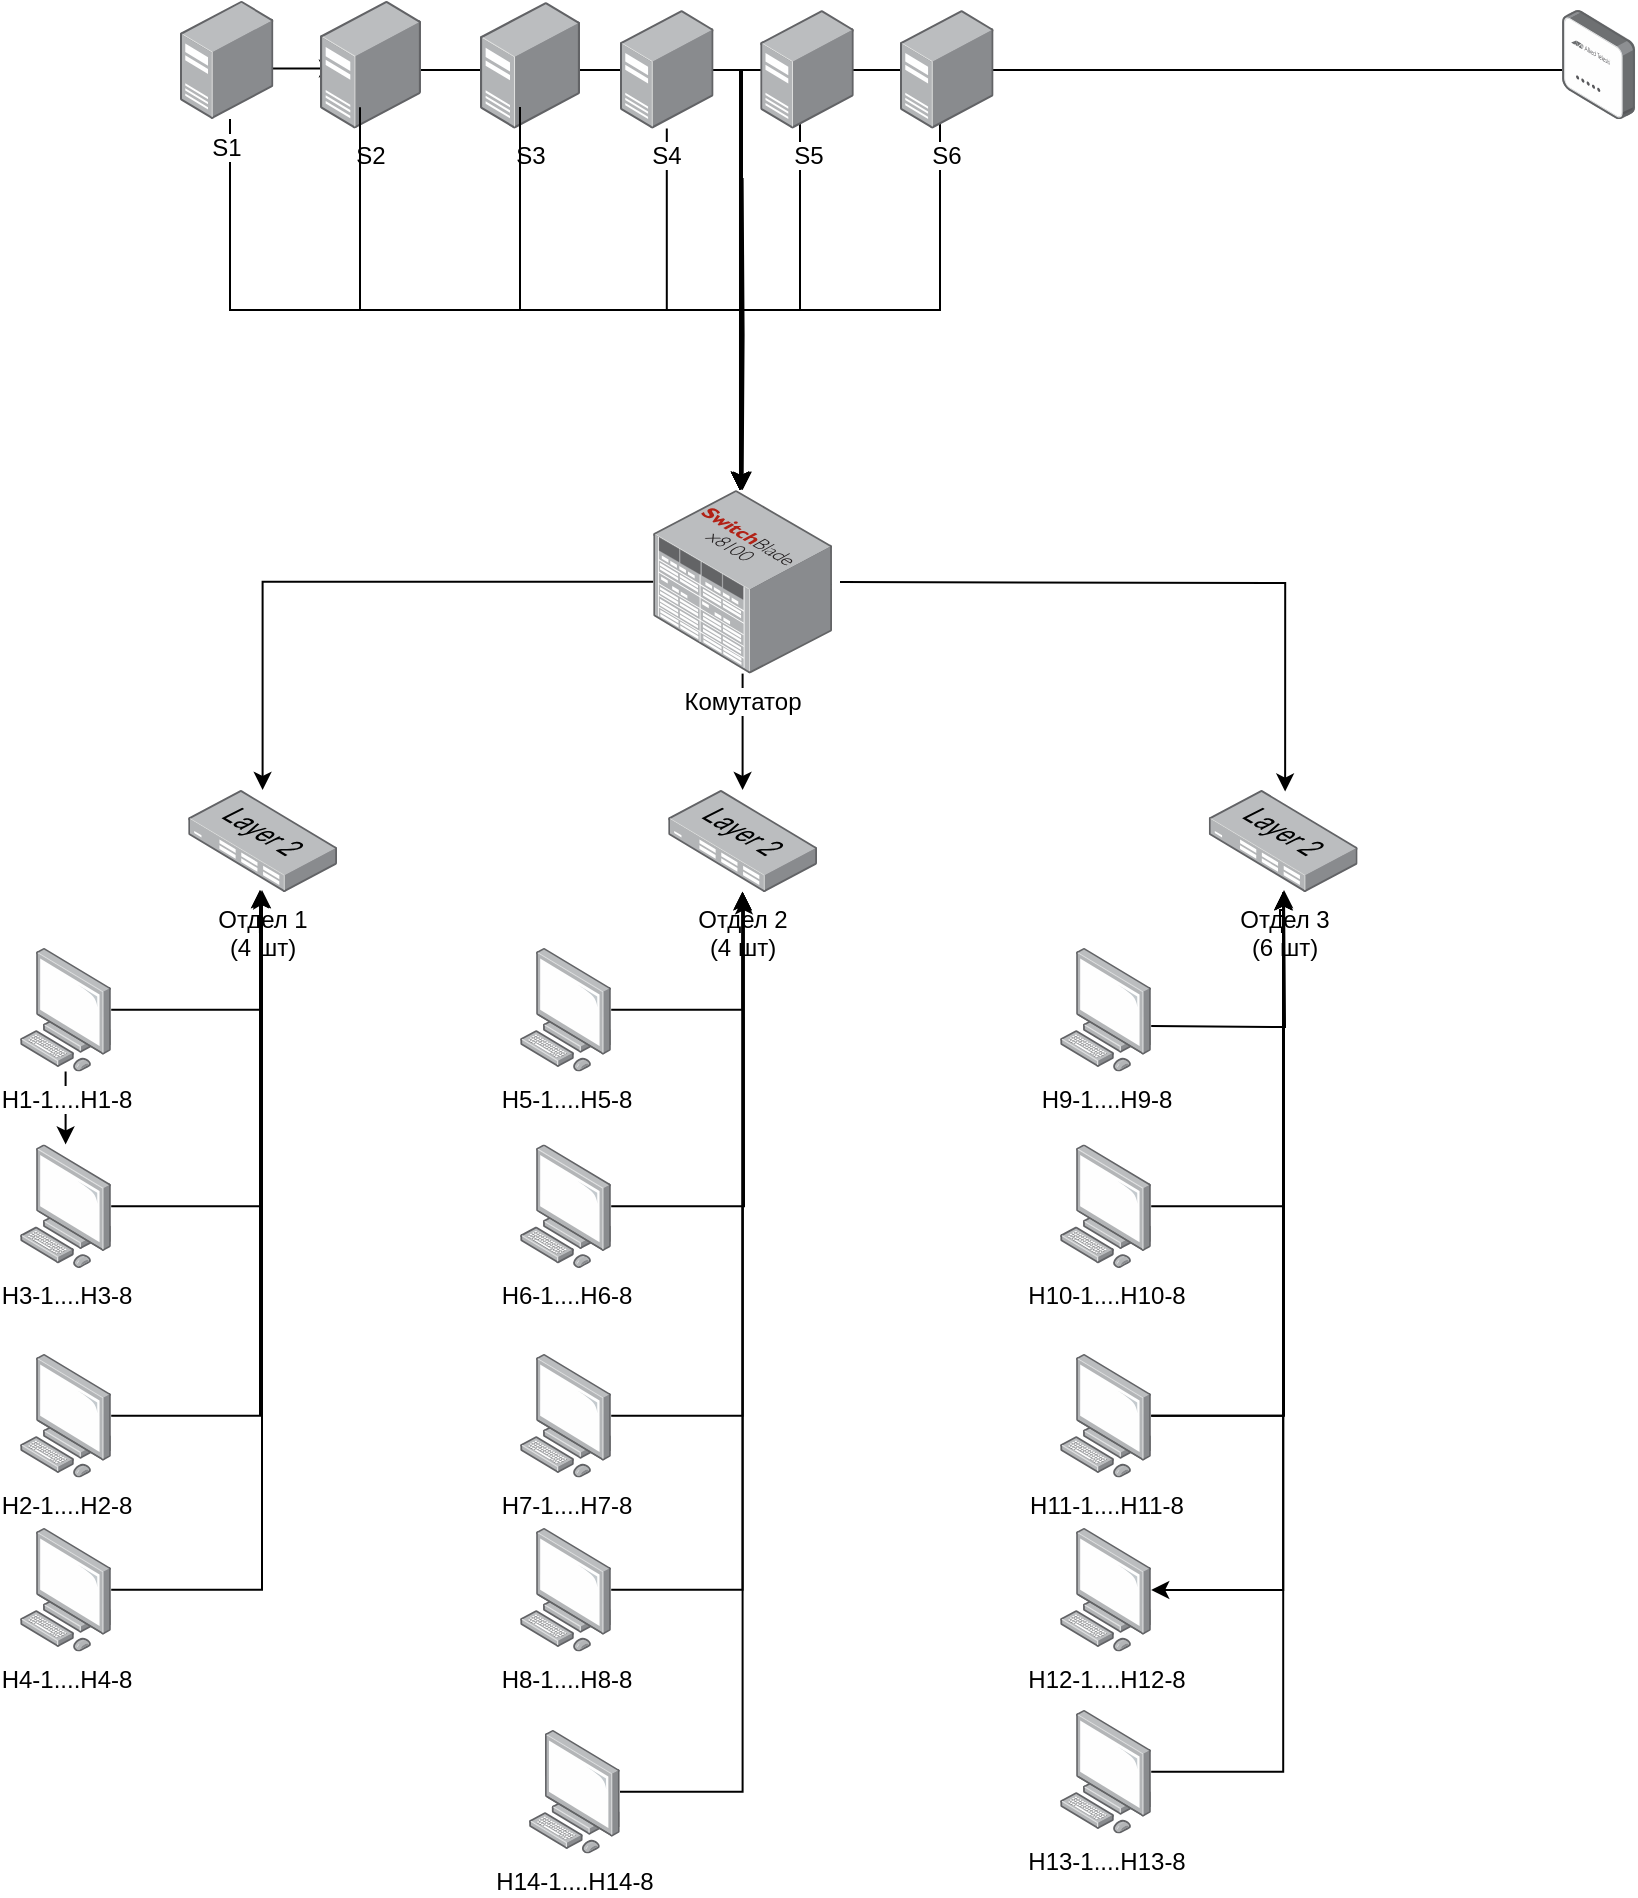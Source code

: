 <mxfile version="26.0.10">
  <diagram name="Страница — 1" id="8yhxPZ9sAqlRvRlLuSa6">
    <mxGraphModel dx="1434" dy="820" grid="1" gridSize="10" guides="1" tooltips="1" connect="1" arrows="1" fold="1" page="1" pageScale="1" pageWidth="827" pageHeight="1169" math="0" shadow="0">
      <root>
        <object label="" id="0">
          <mxCell />
        </object>
        <mxCell id="1" parent="0" />
        <mxCell id="JARcoFttrVsRiCPBKBgf-25" value="" style="edgeStyle=orthogonalEdgeStyle;rounded=0;orthogonalLoop=1;jettySize=auto;html=1;entryX=0.4;entryY=0.538;entryDx=0;entryDy=0;entryPerimeter=0;" parent="1" edge="1">
          <mxGeometry relative="1" as="geometry">
            <mxPoint x="128.5" y="49.26" as="sourcePoint" />
            <mxPoint x="178.5" y="49.26" as="targetPoint" />
            <Array as="points">
              <mxPoint x="148.5" y="49.26" />
              <mxPoint x="148.5" y="49.26" />
            </Array>
          </mxGeometry>
        </mxCell>
        <mxCell id="JARcoFttrVsRiCPBKBgf-23" style="edgeStyle=orthogonalEdgeStyle;rounded=0;orthogonalLoop=1;jettySize=auto;html=1;" parent="1" source="_m4tts8Bsvn_CeZphiYl-13" edge="1">
          <mxGeometry relative="1" as="geometry">
            <mxPoint x="380" y="260" as="targetPoint" />
            <Array as="points">
              <mxPoint x="380" y="50" />
              <mxPoint x="380" y="260" />
            </Array>
            <mxPoint x="134.11" y="74.51" as="sourcePoint" />
          </mxGeometry>
        </mxCell>
        <mxCell id="JARcoFttrVsRiCPBKBgf-21" style="edgeStyle=orthogonalEdgeStyle;rounded=0;orthogonalLoop=1;jettySize=auto;html=1;entryX=0.99;entryY=0.059;entryDx=0;entryDy=0;entryPerimeter=0;" parent="1" edge="1">
          <mxGeometry relative="1" as="geometry">
            <mxPoint x="379.996" y="259.996" as="targetPoint" />
            <Array as="points">
              <mxPoint x="481" y="50" />
              <mxPoint x="380" y="50" />
            </Array>
            <mxPoint x="480.89" y="44.58" as="sourcePoint" />
          </mxGeometry>
        </mxCell>
        <mxCell id="JARcoFttrVsRiCPBKBgf-22" style="edgeStyle=orthogonalEdgeStyle;rounded=0;orthogonalLoop=1;jettySize=auto;html=1;" parent="1" edge="1">
          <mxGeometry relative="1" as="geometry">
            <mxPoint x="380" y="260" as="targetPoint" />
            <Array as="points">
              <mxPoint x="480" y="170" />
              <mxPoint x="380" y="170" />
            </Array>
            <mxPoint x="480" y="50.0" as="sourcePoint" />
          </mxGeometry>
        </mxCell>
        <mxCell id="JARcoFttrVsRiCPBKBgf-19" style="edgeStyle=orthogonalEdgeStyle;rounded=0;orthogonalLoop=1;jettySize=auto;html=1;" parent="1" edge="1">
          <mxGeometry relative="1" as="geometry">
            <mxPoint x="380" y="260" as="targetPoint" />
            <Array as="points">
              <mxPoint x="410" y="170" />
              <mxPoint x="380" y="170" />
            </Array>
            <mxPoint x="410" y="50.0" as="sourcePoint" />
          </mxGeometry>
        </mxCell>
        <mxCell id="_m4tts8Bsvn_CeZphiYl-5" style="edgeStyle=orthogonalEdgeStyle;rounded=0;orthogonalLoop=1;jettySize=auto;html=1;" parent="1" source="_m4tts8Bsvn_CeZphiYl-1" target="_m4tts8Bsvn_CeZphiYl-15" edge="1">
          <mxGeometry relative="1" as="geometry">
            <mxPoint x="344.1" y="195.5" as="targetPoint" />
            <Array as="points">
              <mxPoint x="125" y="170" />
              <mxPoint x="381" y="170" />
            </Array>
          </mxGeometry>
        </mxCell>
        <mxCell id="_m4tts8Bsvn_CeZphiYl-1" value="S1" style="image;points=[];aspect=fixed;html=1;align=center;shadow=0;dashed=0;image=img/lib/allied_telesis/computer_and_terminals/Server_Desktop.svg;" parent="1" vertex="1">
          <mxGeometry x="100" y="15.31" width="46.7" height="59.2" as="geometry" />
        </mxCell>
        <mxCell id="_m4tts8Bsvn_CeZphiYl-11" style="edgeStyle=orthogonalEdgeStyle;rounded=0;orthogonalLoop=1;jettySize=auto;html=1;" parent="1" target="_m4tts8Bsvn_CeZphiYl-15" edge="1">
          <mxGeometry relative="1" as="geometry">
            <mxPoint x="381.3" y="104" as="sourcePoint" />
            <mxPoint x="279.4" y="305.9" as="targetPoint" />
            <Array as="points" />
          </mxGeometry>
        </mxCell>
        <mxCell id="_m4tts8Bsvn_CeZphiYl-16" style="edgeStyle=orthogonalEdgeStyle;rounded=0;orthogonalLoop=1;jettySize=auto;html=1;" parent="1" source="5nehbM33_N8TDF6x8ujO-1" target="_m4tts8Bsvn_CeZphiYl-15" edge="1">
          <mxGeometry relative="1" as="geometry">
            <Array as="points">
              <mxPoint x="381" y="50" />
            </Array>
          </mxGeometry>
        </mxCell>
        <mxCell id="JARcoFttrVsRiCPBKBgf-15" value="" style="edgeStyle=orthogonalEdgeStyle;rounded=0;orthogonalLoop=1;jettySize=auto;html=1;entryX=0.4;entryY=0.538;entryDx=0;entryDy=0;entryPerimeter=0;" parent="1" source="_m4tts8Bsvn_CeZphiYl-2" target="5nehbM33_N8TDF6x8ujO-1" edge="1">
          <mxGeometry relative="1" as="geometry">
            <Array as="points">
              <mxPoint x="240" y="50" />
              <mxPoint x="240" y="50" />
            </Array>
          </mxGeometry>
        </mxCell>
        <mxCell id="_m4tts8Bsvn_CeZphiYl-2" value="S2" style="image;points=[];aspect=fixed;html=1;align=center;shadow=0;dashed=0;image=img/lib/allied_telesis/computer_and_terminals/Server_Desktop.svg;" parent="1" vertex="1">
          <mxGeometry x="170" y="15.3" width="50.49" height="64" as="geometry" />
        </mxCell>
        <mxCell id="_m4tts8Bsvn_CeZphiYl-3" value="S6" style="image;points=[];aspect=fixed;html=1;align=center;shadow=0;dashed=0;image=img/lib/allied_telesis/computer_and_terminals/Server_Desktop.svg;" parent="1" vertex="1">
          <mxGeometry x="460" y="20" width="46.78" height="59.3" as="geometry" />
        </mxCell>
        <mxCell id="_m4tts8Bsvn_CeZphiYl-13" value="" style="image;points=[];aspect=fixed;html=1;align=center;shadow=0;dashed=0;image=img/lib/allied_telesis/wireless/Access_Point_Indoor.svg;" parent="1" vertex="1">
          <mxGeometry x="791" y="20" width="36.6" height="54.6" as="geometry" />
        </mxCell>
        <mxCell id="_m4tts8Bsvn_CeZphiYl-20" style="edgeStyle=orthogonalEdgeStyle;rounded=0;orthogonalLoop=1;jettySize=auto;html=1;" parent="1" source="_m4tts8Bsvn_CeZphiYl-15" target="_m4tts8Bsvn_CeZphiYl-18" edge="1">
          <mxGeometry relative="1" as="geometry">
            <mxPoint x="380" y="290" as="targetPoint" />
          </mxGeometry>
        </mxCell>
        <mxCell id="_m4tts8Bsvn_CeZphiYl-22" style="edgeStyle=orthogonalEdgeStyle;rounded=0;orthogonalLoop=1;jettySize=auto;html=1;" parent="1" source="_m4tts8Bsvn_CeZphiYl-15" target="_m4tts8Bsvn_CeZphiYl-17" edge="1">
          <mxGeometry relative="1" as="geometry" />
        </mxCell>
        <mxCell id="_m4tts8Bsvn_CeZphiYl-15" value="Комутатор" style="image;points=[];aspect=fixed;html=1;align=center;shadow=0;dashed=0;image=img/lib/allied_telesis/switch/Modular_Switch_SBx8112.svg;" parent="1" vertex="1">
          <mxGeometry x="336.6" y="260" width="89.4" height="91.8" as="geometry" />
        </mxCell>
        <mxCell id="_m4tts8Bsvn_CeZphiYl-17" value="Отдел 1&lt;br&gt;(4 шт)" style="image;points=[];aspect=fixed;html=1;align=center;shadow=0;dashed=0;image=img/lib/allied_telesis/switch/Switch_24_port_L2.svg;" parent="1" vertex="1">
          <mxGeometry x="104.1" y="410" width="74.4" height="51" as="geometry" />
        </mxCell>
        <mxCell id="_m4tts8Bsvn_CeZphiYl-18" value="Отдел 2&lt;br&gt;(4 шт)" style="image;points=[];aspect=fixed;html=1;align=center;shadow=0;dashed=0;image=img/lib/allied_telesis/switch/Switch_24_port_L2.svg;" parent="1" vertex="1">
          <mxGeometry x="344.1" y="410" width="74.4" height="51" as="geometry" />
        </mxCell>
        <mxCell id="OwDQ4F999s0GaOjFifqz-12" value="" style="edgeStyle=orthogonalEdgeStyle;rounded=0;orthogonalLoop=1;jettySize=auto;html=1;" parent="1" source="_m4tts8Bsvn_CeZphiYl-19" target="_m4tts8Bsvn_CeZphiYl-46" edge="1">
          <mxGeometry relative="1" as="geometry">
            <Array as="points">
              <mxPoint x="652" y="810" />
            </Array>
          </mxGeometry>
        </mxCell>
        <mxCell id="_m4tts8Bsvn_CeZphiYl-19" value="Отдел 3&lt;br&gt;(6 шт)" style="image;points=[];aspect=fixed;html=1;align=center;shadow=0;dashed=0;image=img/lib/allied_telesis/switch/Switch_24_port_L2.svg;" parent="1" vertex="1">
          <mxGeometry x="614.4" y="410" width="74.4" height="51" as="geometry" />
        </mxCell>
        <mxCell id="WIQvyWmMeqA62n8JwPit-1" value="" style="edgeStyle=orthogonalEdgeStyle;rounded=0;orthogonalLoop=1;jettySize=auto;html=1;" edge="1" parent="1" source="_m4tts8Bsvn_CeZphiYl-24" target="_m4tts8Bsvn_CeZphiYl-26">
          <mxGeometry relative="1" as="geometry" />
        </mxCell>
        <mxCell id="_m4tts8Bsvn_CeZphiYl-24" value="H1-1....H1-8" style="image;points=[];aspect=fixed;html=1;align=center;shadow=0;dashed=0;image=img/lib/allied_telesis/computer_and_terminals/Personal_Computer.svg;" parent="1" vertex="1">
          <mxGeometry x="20" y="489" width="45.6" height="61.8" as="geometry" />
        </mxCell>
        <mxCell id="_m4tts8Bsvn_CeZphiYl-28" style="edgeStyle=orthogonalEdgeStyle;rounded=0;orthogonalLoop=1;jettySize=auto;html=1;" parent="1" source="_m4tts8Bsvn_CeZphiYl-25" edge="1">
          <mxGeometry relative="1" as="geometry">
            <mxPoint x="140" y="460" as="targetPoint" />
            <Array as="points">
              <mxPoint x="140" y="723" />
            </Array>
          </mxGeometry>
        </mxCell>
        <mxCell id="_m4tts8Bsvn_CeZphiYl-25" value="H2-1....H2-8" style="image;points=[];aspect=fixed;html=1;align=center;shadow=0;dashed=0;image=img/lib/allied_telesis/computer_and_terminals/Personal_Computer.svg;" parent="1" vertex="1">
          <mxGeometry x="20" y="692" width="45.6" height="61.8" as="geometry" />
        </mxCell>
        <mxCell id="_m4tts8Bsvn_CeZphiYl-29" style="edgeStyle=orthogonalEdgeStyle;rounded=0;orthogonalLoop=1;jettySize=auto;html=1;" parent="1" source="_m4tts8Bsvn_CeZphiYl-26" edge="1">
          <mxGeometry relative="1" as="geometry">
            <mxPoint x="140" y="460" as="targetPoint" />
            <Array as="points">
              <mxPoint x="140" y="618" />
            </Array>
          </mxGeometry>
        </mxCell>
        <mxCell id="_m4tts8Bsvn_CeZphiYl-26" value="H3-1....H3-8" style="image;points=[];aspect=fixed;html=1;align=center;shadow=0;dashed=0;image=img/lib/allied_telesis/computer_and_terminals/Personal_Computer.svg;" parent="1" vertex="1">
          <mxGeometry x="20" y="587.2" width="45.6" height="61.8" as="geometry" />
        </mxCell>
        <mxCell id="_m4tts8Bsvn_CeZphiYl-27" style="edgeStyle=orthogonalEdgeStyle;rounded=0;orthogonalLoop=1;jettySize=auto;html=1;entryX=0.542;entryY=1.008;entryDx=0;entryDy=0;entryPerimeter=0;" parent="1" source="_m4tts8Bsvn_CeZphiYl-24" edge="1">
          <mxGeometry relative="1" as="geometry">
            <mxPoint x="140.325" y="460.408" as="targetPoint" />
            <Array as="points">
              <mxPoint x="141" y="520" />
              <mxPoint x="141" y="470" />
            </Array>
          </mxGeometry>
        </mxCell>
        <mxCell id="_m4tts8Bsvn_CeZphiYl-32" value="H5-1....H5-8" style="image;points=[];aspect=fixed;html=1;align=center;shadow=0;dashed=0;image=img/lib/allied_telesis/computer_and_terminals/Personal_Computer.svg;" parent="1" vertex="1">
          <mxGeometry x="270" y="489" width="45.6" height="61.8" as="geometry" />
        </mxCell>
        <mxCell id="_m4tts8Bsvn_CeZphiYl-39" style="edgeStyle=orthogonalEdgeStyle;rounded=0;orthogonalLoop=1;jettySize=auto;html=1;" parent="1" source="_m4tts8Bsvn_CeZphiYl-33" target="_m4tts8Bsvn_CeZphiYl-18" edge="1">
          <mxGeometry relative="1" as="geometry" />
        </mxCell>
        <mxCell id="_m4tts8Bsvn_CeZphiYl-33" value="H7-1....H7-8" style="image;points=[];aspect=fixed;html=1;align=center;shadow=0;dashed=0;image=img/lib/allied_telesis/computer_and_terminals/Personal_Computer.svg;" parent="1" vertex="1">
          <mxGeometry x="270" y="692" width="45.6" height="61.8" as="geometry" />
        </mxCell>
        <mxCell id="_m4tts8Bsvn_CeZphiYl-37" style="edgeStyle=orthogonalEdgeStyle;rounded=0;orthogonalLoop=1;jettySize=auto;html=1;" parent="1" source="_m4tts8Bsvn_CeZphiYl-34" target="_m4tts8Bsvn_CeZphiYl-18" edge="1">
          <mxGeometry relative="1" as="geometry" />
        </mxCell>
        <mxCell id="_m4tts8Bsvn_CeZphiYl-34" value="H8-1....H8-8" style="image;points=[];aspect=fixed;html=1;align=center;shadow=0;dashed=0;image=img/lib/allied_telesis/computer_and_terminals/Personal_Computer.svg;" parent="1" vertex="1">
          <mxGeometry x="270" y="779" width="45.6" height="61.8" as="geometry" />
        </mxCell>
        <mxCell id="_m4tts8Bsvn_CeZphiYl-36" value="H6-1....H6-8" style="image;points=[];aspect=fixed;html=1;align=center;shadow=0;dashed=0;image=img/lib/allied_telesis/computer_and_terminals/Personal_Computer.svg;" parent="1" vertex="1">
          <mxGeometry x="270" y="587.2" width="45.6" height="61.8" as="geometry" />
        </mxCell>
        <mxCell id="_m4tts8Bsvn_CeZphiYl-40" style="edgeStyle=orthogonalEdgeStyle;rounded=0;orthogonalLoop=1;jettySize=auto;html=1;entryX=0.509;entryY=1.043;entryDx=0;entryDy=0;entryPerimeter=0;" parent="1" source="_m4tts8Bsvn_CeZphiYl-36" target="_m4tts8Bsvn_CeZphiYl-18" edge="1">
          <mxGeometry relative="1" as="geometry" />
        </mxCell>
        <mxCell id="_m4tts8Bsvn_CeZphiYl-41" style="edgeStyle=orthogonalEdgeStyle;rounded=0;orthogonalLoop=1;jettySize=auto;html=1;entryX=0.499;entryY=0.996;entryDx=0;entryDy=0;entryPerimeter=0;" parent="1" source="_m4tts8Bsvn_CeZphiYl-32" target="_m4tts8Bsvn_CeZphiYl-18" edge="1">
          <mxGeometry relative="1" as="geometry" />
        </mxCell>
        <mxCell id="_m4tts8Bsvn_CeZphiYl-49" style="edgeStyle=orthogonalEdgeStyle;rounded=0;orthogonalLoop=1;jettySize=auto;html=1;" parent="1" source="_m4tts8Bsvn_CeZphiYl-42" target="_m4tts8Bsvn_CeZphiYl-19" edge="1">
          <mxGeometry relative="1" as="geometry">
            <Array as="points">
              <mxPoint x="652" y="723" />
              <mxPoint x="652" y="473" />
              <mxPoint x="650" y="473" />
              <mxPoint x="650" y="470" />
              <mxPoint x="652" y="470" />
            </Array>
          </mxGeometry>
        </mxCell>
        <mxCell id="_m4tts8Bsvn_CeZphiYl-48" style="edgeStyle=orthogonalEdgeStyle;rounded=0;orthogonalLoop=1;jettySize=auto;html=1;" parent="1" source="_m4tts8Bsvn_CeZphiYl-43" target="_m4tts8Bsvn_CeZphiYl-19" edge="1">
          <mxGeometry relative="1" as="geometry" />
        </mxCell>
        <mxCell id="_m4tts8Bsvn_CeZphiYl-43" value="H10-1....H10-8" style="image;points=[];aspect=fixed;html=1;align=center;shadow=0;dashed=0;image=img/lib/allied_telesis/computer_and_terminals/Personal_Computer.svg;" parent="1" vertex="1">
          <mxGeometry x="540" y="587.2" width="45.6" height="61.8" as="geometry" />
        </mxCell>
        <mxCell id="_m4tts8Bsvn_CeZphiYl-52" style="edgeStyle=orthogonalEdgeStyle;rounded=0;orthogonalLoop=1;jettySize=auto;html=1;" parent="1" source="_m4tts8Bsvn_CeZphiYl-44" target="_m4tts8Bsvn_CeZphiYl-18" edge="1">
          <mxGeometry relative="1" as="geometry" />
        </mxCell>
        <mxCell id="_m4tts8Bsvn_CeZphiYl-44" value="H14-1....H14-8" style="image;points=[];aspect=fixed;html=1;align=center;shadow=0;dashed=0;image=img/lib/allied_telesis/computer_and_terminals/Personal_Computer.svg;" parent="1" vertex="1">
          <mxGeometry x="274.4" y="880" width="45.6" height="61.8" as="geometry" />
        </mxCell>
        <mxCell id="_m4tts8Bsvn_CeZphiYl-51" style="edgeStyle=orthogonalEdgeStyle;rounded=0;orthogonalLoop=1;jettySize=auto;html=1;" parent="1" source="_m4tts8Bsvn_CeZphiYl-45" target="_m4tts8Bsvn_CeZphiYl-19" edge="1">
          <mxGeometry relative="1" as="geometry" />
        </mxCell>
        <mxCell id="_m4tts8Bsvn_CeZphiYl-45" value="H13-1....H13-8" style="image;points=[];aspect=fixed;html=1;align=center;shadow=0;dashed=0;image=img/lib/allied_telesis/computer_and_terminals/Personal_Computer.svg;" parent="1" vertex="1">
          <mxGeometry x="540" y="870" width="45.6" height="61.8" as="geometry" />
        </mxCell>
        <mxCell id="_m4tts8Bsvn_CeZphiYl-50" style="edgeStyle=orthogonalEdgeStyle;rounded=0;orthogonalLoop=1;jettySize=auto;html=1;" parent="1" source="_m4tts8Bsvn_CeZphiYl-42" target="_m4tts8Bsvn_CeZphiYl-19" edge="1">
          <mxGeometry relative="1" as="geometry" />
        </mxCell>
        <mxCell id="_m4tts8Bsvn_CeZphiYl-46" value="H12-1....H12-8" style="image;points=[];aspect=fixed;html=1;align=center;shadow=0;dashed=0;image=img/lib/allied_telesis/computer_and_terminals/Personal_Computer.svg;" parent="1" vertex="1">
          <mxGeometry x="540" y="779" width="45.6" height="61.8" as="geometry" />
        </mxCell>
        <mxCell id="5nehbM33_N8TDF6x8ujO-4" value="" style="edgeStyle=orthogonalEdgeStyle;rounded=0;orthogonalLoop=1;jettySize=auto;html=1;" parent="1" source="5nehbM33_N8TDF6x8ujO-1" target="_m4tts8Bsvn_CeZphiYl-15" edge="1">
          <mxGeometry relative="1" as="geometry">
            <Array as="points">
              <mxPoint x="381" y="50" />
            </Array>
          </mxGeometry>
        </mxCell>
        <mxCell id="OwDQ4F999s0GaOjFifqz-9" value="S5" style="image;points=[];aspect=fixed;html=1;align=center;shadow=0;dashed=0;image=img/lib/allied_telesis/computer_and_terminals/Server_Desktop.svg;" parent="1" vertex="1">
          <mxGeometry x="390.11" y="20" width="46.78" height="59.3" as="geometry" />
        </mxCell>
        <mxCell id="5nehbM33_N8TDF6x8ujO-5" value="" style="edgeStyle=orthogonalEdgeStyle;rounded=0;orthogonalLoop=1;jettySize=auto;html=1;" parent="1" source="5nehbM33_N8TDF6x8ujO-1" target="_m4tts8Bsvn_CeZphiYl-15" edge="1">
          <mxGeometry relative="1" as="geometry">
            <Array as="points">
              <mxPoint x="380" y="50" />
            </Array>
          </mxGeometry>
        </mxCell>
        <mxCell id="5nehbM33_N8TDF6x8ujO-6" value="" style="edgeStyle=orthogonalEdgeStyle;rounded=0;orthogonalLoop=1;jettySize=auto;html=1;" parent="1" source="5nehbM33_N8TDF6x8ujO-1" target="_m4tts8Bsvn_CeZphiYl-15" edge="1">
          <mxGeometry relative="1" as="geometry">
            <Array as="points">
              <mxPoint x="380" y="50" />
            </Array>
          </mxGeometry>
        </mxCell>
        <mxCell id="5nehbM33_N8TDF6x8ujO-2" value="" style="edgeStyle=orthogonalEdgeStyle;rounded=0;orthogonalLoop=1;jettySize=auto;html=1;" parent="1" source="OwDQ4F999s0GaOjFifqz-7" target="_m4tts8Bsvn_CeZphiYl-15" edge="1">
          <mxGeometry relative="1" as="geometry">
            <Array as="points">
              <mxPoint x="343" y="170" />
              <mxPoint x="380" y="170" />
            </Array>
          </mxGeometry>
        </mxCell>
        <mxCell id="JARcoFttrVsRiCPBKBgf-4" value="" style="edgeStyle=orthogonalEdgeStyle;rounded=0;orthogonalLoop=1;jettySize=auto;html=1;" parent="1" source="JARcoFttrVsRiCPBKBgf-3" edge="1">
          <mxGeometry relative="1" as="geometry">
            <mxPoint x="141" y="460" as="targetPoint" />
            <Array as="points">
              <mxPoint x="141" y="810" />
            </Array>
          </mxGeometry>
        </mxCell>
        <mxCell id="JARcoFttrVsRiCPBKBgf-3" value="H4-1....H4-8" style="image;points=[];aspect=fixed;html=1;align=center;shadow=0;dashed=0;image=img/lib/allied_telesis/computer_and_terminals/Personal_Computer.svg;" parent="1" vertex="1">
          <mxGeometry x="20" y="779" width="45.6" height="61.8" as="geometry" />
        </mxCell>
        <mxCell id="_m4tts8Bsvn_CeZphiYl-42" value="H11-1....H11-8" style="image;points=[];aspect=fixed;html=1;align=center;shadow=0;dashed=0;image=img/lib/allied_telesis/computer_and_terminals/Personal_Computer.svg;" parent="1" vertex="1">
          <mxGeometry x="540" y="692" width="45.6" height="61.8" as="geometry" />
        </mxCell>
        <mxCell id="JARcoFttrVsRiCPBKBgf-6" value="H9-1....H9-8" style="image;points=[];aspect=fixed;html=1;align=center;shadow=0;dashed=0;image=img/lib/allied_telesis/computer_and_terminals/Personal_Computer.svg;" parent="1" vertex="1">
          <mxGeometry x="540" y="489.0" width="45.6" height="61.8" as="geometry" />
        </mxCell>
        <mxCell id="JARcoFttrVsRiCPBKBgf-7" style="edgeStyle=orthogonalEdgeStyle;rounded=0;orthogonalLoop=1;jettySize=auto;html=1;entryX=0.513;entryY=0.015;entryDx=0;entryDy=0;entryPerimeter=0;" parent="1" target="_m4tts8Bsvn_CeZphiYl-19" edge="1">
          <mxGeometry relative="1" as="geometry">
            <mxPoint x="651" y="380" as="targetPoint" />
            <mxPoint x="430" y="306" as="sourcePoint" />
          </mxGeometry>
        </mxCell>
        <mxCell id="5nehbM33_N8TDF6x8ujO-1" value="S3" style="image;points=[];aspect=fixed;html=1;align=center;shadow=0;dashed=0;image=img/lib/allied_telesis/computer_and_terminals/Server_Desktop.svg;" parent="1" vertex="1">
          <mxGeometry x="250.0" y="15.92" width="50" height="63.38" as="geometry" />
        </mxCell>
        <mxCell id="OwDQ4F999s0GaOjFifqz-7" value="S4" style="image;points=[];aspect=fixed;html=1;align=center;shadow=0;dashed=0;image=img/lib/allied_telesis/computer_and_terminals/Server_Desktop.svg;" parent="1" vertex="1">
          <mxGeometry x="320" y="20" width="46.78" height="59.3" as="geometry" />
        </mxCell>
        <mxCell id="JARcoFttrVsRiCPBKBgf-12" style="edgeStyle=orthogonalEdgeStyle;rounded=0;orthogonalLoop=1;jettySize=auto;html=1;" parent="1" edge="1">
          <mxGeometry relative="1" as="geometry">
            <mxPoint x="380" y="260" as="targetPoint" />
            <Array as="points">
              <mxPoint x="190" y="170" />
              <mxPoint x="380" y="170" />
            </Array>
            <mxPoint x="190" y="68.6" as="sourcePoint" />
          </mxGeometry>
        </mxCell>
        <mxCell id="JARcoFttrVsRiCPBKBgf-16" style="edgeStyle=orthogonalEdgeStyle;rounded=0;orthogonalLoop=1;jettySize=auto;html=1;" parent="1" edge="1">
          <mxGeometry relative="1" as="geometry">
            <mxPoint x="380" y="260" as="targetPoint" />
            <Array as="points">
              <mxPoint x="270" y="170" />
              <mxPoint x="380" y="170" />
            </Array>
            <mxPoint x="270" y="68.51" as="sourcePoint" />
          </mxGeometry>
        </mxCell>
        <mxCell id="JARcoFttrVsRiCPBKBgf-27" style="edgeStyle=orthogonalEdgeStyle;rounded=0;orthogonalLoop=1;jettySize=auto;html=1;" parent="1" edge="1">
          <mxGeometry relative="1" as="geometry">
            <mxPoint x="585.6" y="528" as="sourcePoint" />
            <mxPoint x="652" y="460" as="targetPoint" />
          </mxGeometry>
        </mxCell>
      </root>
    </mxGraphModel>
  </diagram>
</mxfile>
